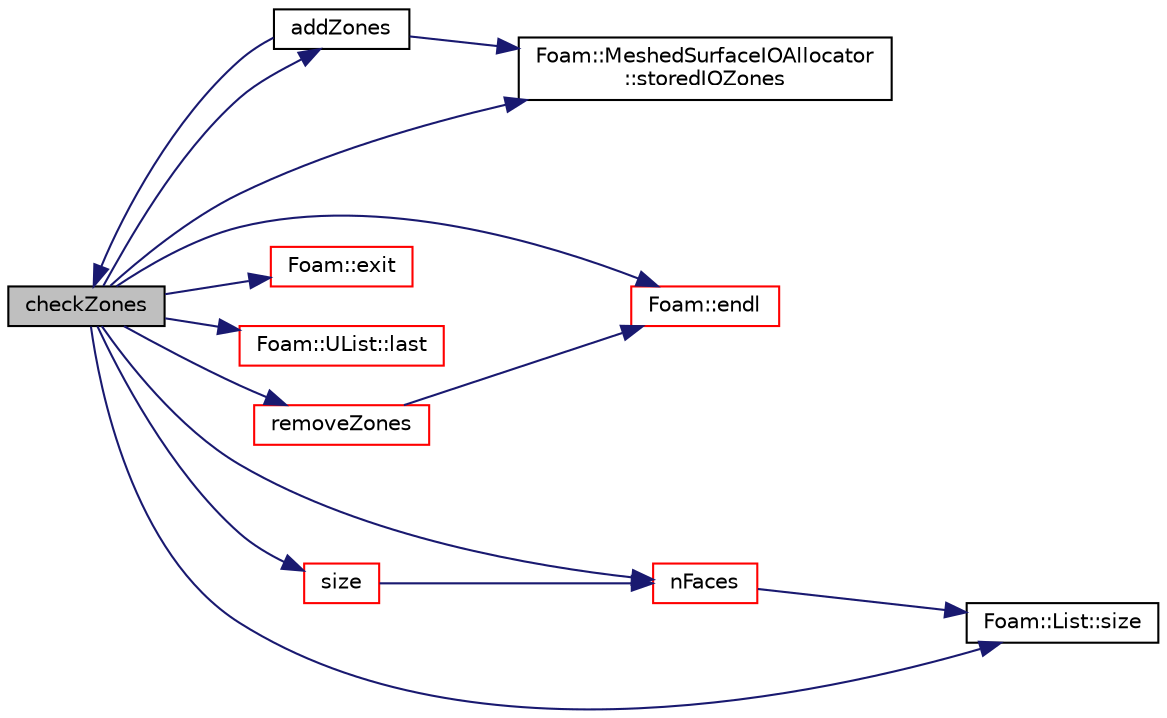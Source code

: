 digraph "checkZones"
{
  bgcolor="transparent";
  edge [fontname="Helvetica",fontsize="10",labelfontname="Helvetica",labelfontsize="10"];
  node [fontname="Helvetica",fontsize="10",shape=record];
  rankdir="LR";
  Node1 [label="checkZones",height=0.2,width=0.4,color="black", fillcolor="grey75", style="filled", fontcolor="black"];
  Node1 -> Node2 [color="midnightblue",fontsize="10",style="solid",fontname="Helvetica"];
  Node2 [label="addZones",height=0.2,width=0.4,color="black",URL="$a02590.html#a0b88a5741870d648d3359ece01206ce1",tooltip="Add surface zones. "];
  Node2 -> Node3 [color="midnightblue",fontsize="10",style="solid",fontname="Helvetica"];
  Node3 [label="Foam::MeshedSurfaceIOAllocator\l::storedIOZones",height=0.2,width=0.4,color="black",URL="$a01499.html#ad588ffc8b79f669ddf3c227f0426f32f",tooltip="Non-const access to the zones. "];
  Node2 -> Node1 [color="midnightblue",fontsize="10",style="solid",fontname="Helvetica"];
  Node1 -> Node4 [color="midnightblue",fontsize="10",style="solid",fontname="Helvetica"];
  Node4 [label="Foam::endl",height=0.2,width=0.4,color="red",URL="$a10887.html#a2db8fe02a0d3909e9351bb4275b23ce4",tooltip="Add newline and flush stream. "];
  Node1 -> Node5 [color="midnightblue",fontsize="10",style="solid",fontname="Helvetica"];
  Node5 [label="Foam::exit",height=0.2,width=0.4,color="red",URL="$a10887.html#a06ca7250d8e89caf05243ec094843642"];
  Node1 -> Node6 [color="midnightblue",fontsize="10",style="solid",fontname="Helvetica"];
  Node6 [label="Foam::UList::last",height=0.2,width=0.4,color="red",URL="$a02842.html#aef07c02ea1c27bdb5906043b399e0ff0",tooltip="Return the last element of the list. "];
  Node1 -> Node7 [color="midnightblue",fontsize="10",style="solid",fontname="Helvetica"];
  Node7 [label="nFaces",height=0.2,width=0.4,color="red",URL="$a02590.html#ae1fbe690fc3c47739168a97f79907217",tooltip="Return the number of raw faces. "];
  Node7 -> Node8 [color="midnightblue",fontsize="10",style="solid",fontname="Helvetica"];
  Node8 [label="Foam::List::size",height=0.2,width=0.4,color="black",URL="$a01392.html#a8a5f6fa29bd4b500caf186f60245b384",tooltip="Override size to be inconsistent with allocated storage. "];
  Node1 -> Node9 [color="midnightblue",fontsize="10",style="solid",fontname="Helvetica"];
  Node9 [label="removeZones",height=0.2,width=0.4,color="red",URL="$a02590.html#af19fadba5abdc3bc385ffccdd2805e18",tooltip="Update the mesh corresponding to given map. "];
  Node9 -> Node4 [color="midnightblue",fontsize="10",style="solid",fontname="Helvetica"];
  Node1 -> Node8 [color="midnightblue",fontsize="10",style="solid",fontname="Helvetica"];
  Node1 -> Node10 [color="midnightblue",fontsize="10",style="solid",fontname="Helvetica"];
  Node10 [label="size",height=0.2,width=0.4,color="red",URL="$a02590.html#aefe0792b5b0175e6022a92a906fdf053",tooltip="Return number of faces. "];
  Node10 -> Node7 [color="midnightblue",fontsize="10",style="solid",fontname="Helvetica"];
  Node1 -> Node3 [color="midnightblue",fontsize="10",style="solid",fontname="Helvetica"];
}
